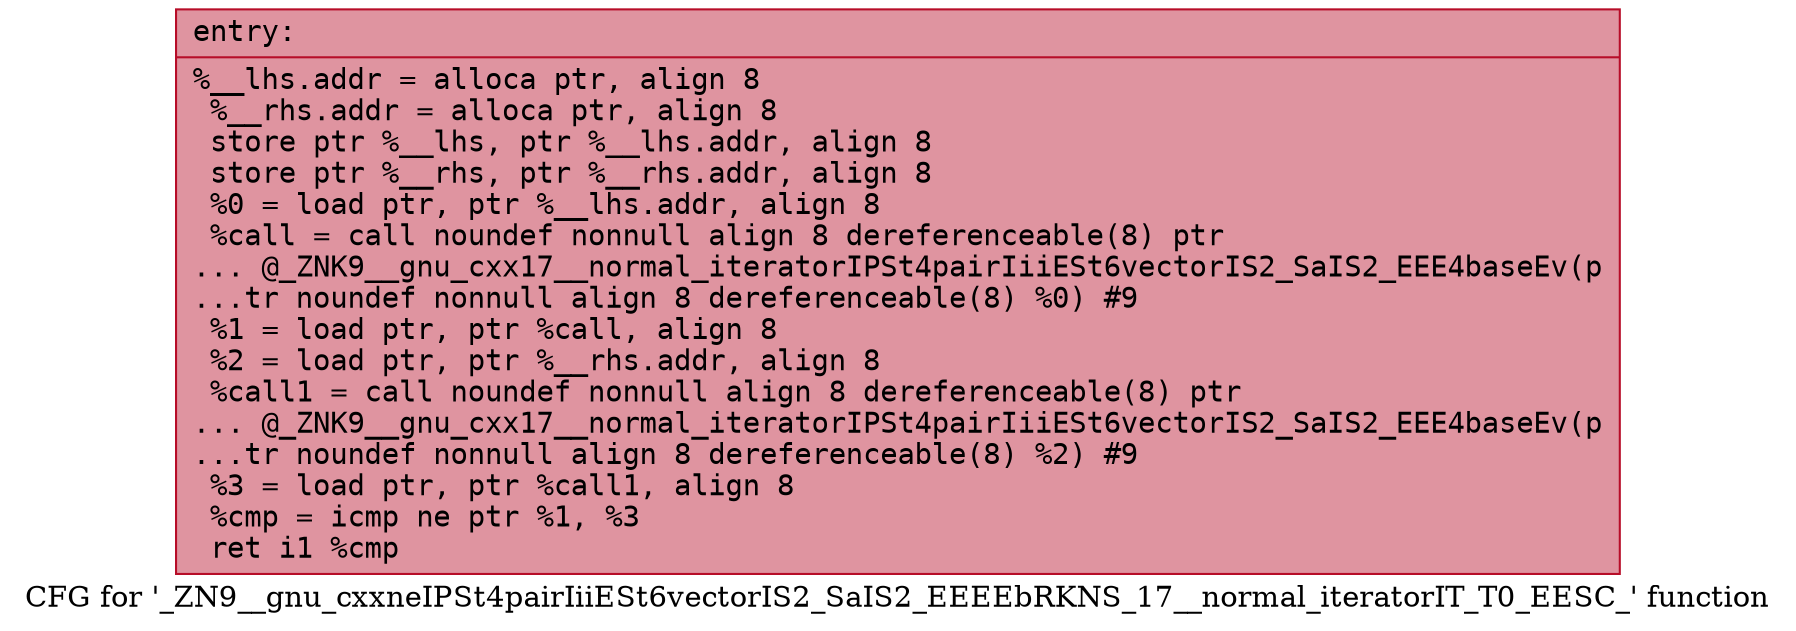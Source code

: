 digraph "CFG for '_ZN9__gnu_cxxneIPSt4pairIiiESt6vectorIS2_SaIS2_EEEEbRKNS_17__normal_iteratorIT_T0_EESC_' function" {
	label="CFG for '_ZN9__gnu_cxxneIPSt4pairIiiESt6vectorIS2_SaIS2_EEEEbRKNS_17__normal_iteratorIT_T0_EESC_' function";

	Node0x55c954ed9bb0 [shape=record,color="#b70d28ff", style=filled, fillcolor="#b70d2870" fontname="Courier",label="{entry:\l|  %__lhs.addr = alloca ptr, align 8\l  %__rhs.addr = alloca ptr, align 8\l  store ptr %__lhs, ptr %__lhs.addr, align 8\l  store ptr %__rhs, ptr %__rhs.addr, align 8\l  %0 = load ptr, ptr %__lhs.addr, align 8\l  %call = call noundef nonnull align 8 dereferenceable(8) ptr\l... @_ZNK9__gnu_cxx17__normal_iteratorIPSt4pairIiiESt6vectorIS2_SaIS2_EEE4baseEv(p\l...tr noundef nonnull align 8 dereferenceable(8) %0) #9\l  %1 = load ptr, ptr %call, align 8\l  %2 = load ptr, ptr %__rhs.addr, align 8\l  %call1 = call noundef nonnull align 8 dereferenceable(8) ptr\l... @_ZNK9__gnu_cxx17__normal_iteratorIPSt4pairIiiESt6vectorIS2_SaIS2_EEE4baseEv(p\l...tr noundef nonnull align 8 dereferenceable(8) %2) #9\l  %3 = load ptr, ptr %call1, align 8\l  %cmp = icmp ne ptr %1, %3\l  ret i1 %cmp\l}"];
}
